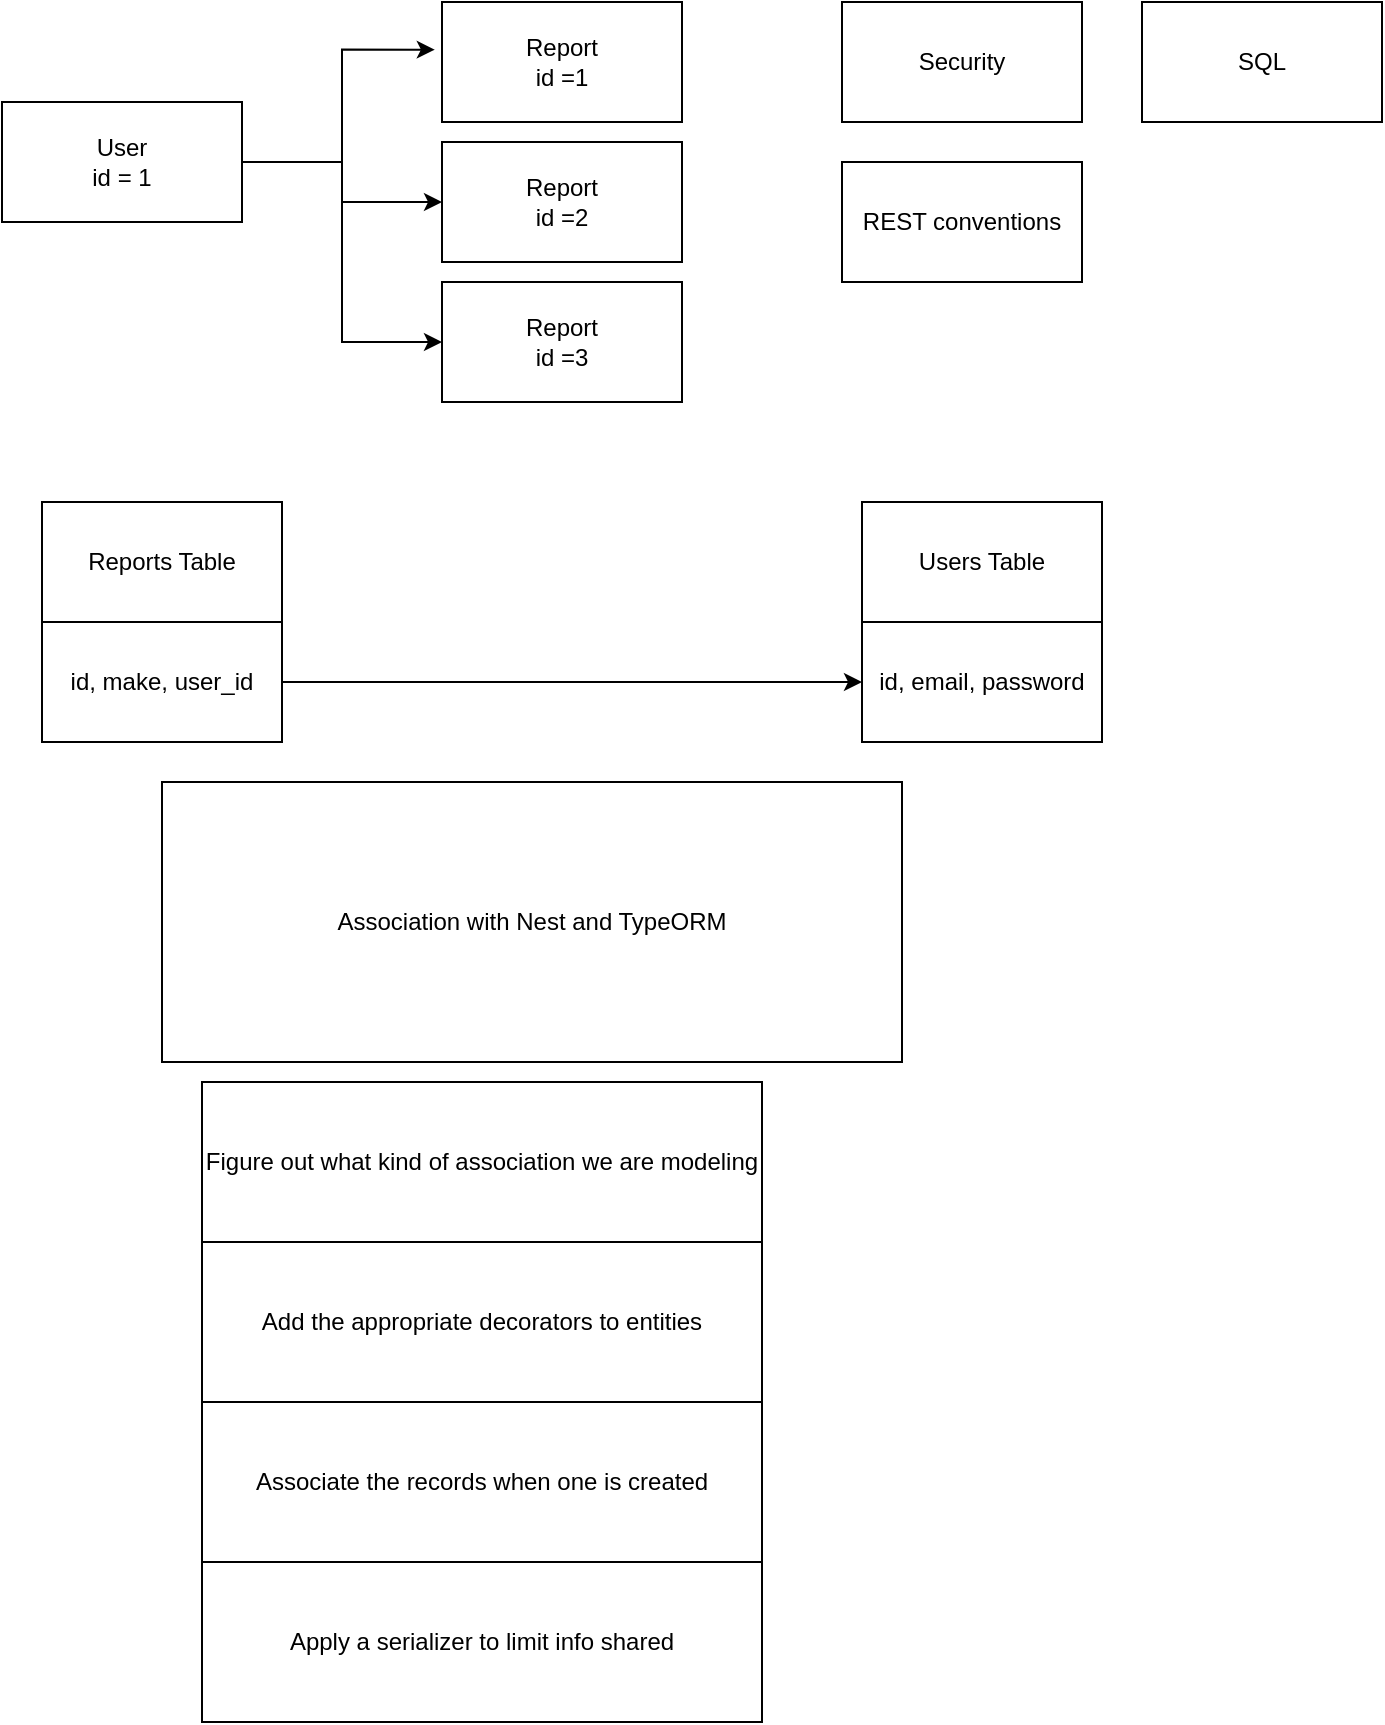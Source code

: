 <mxfile version="20.2.2" type="github">
  <diagram id="yrpeBRaQr6KSdGHwftCH" name="페이지-1">
    <mxGraphModel dx="1038" dy="547" grid="1" gridSize="10" guides="1" tooltips="1" connect="1" arrows="1" fold="1" page="1" pageScale="1" pageWidth="827" pageHeight="1169" math="0" shadow="0">
      <root>
        <mxCell id="0" />
        <mxCell id="1" parent="0" />
        <mxCell id="vaGLNT0UyujsgYTfbvJj-5" style="edgeStyle=orthogonalEdgeStyle;rounded=0;orthogonalLoop=1;jettySize=auto;html=1;exitX=1;exitY=0.5;exitDx=0;exitDy=0;entryX=-0.03;entryY=0.397;entryDx=0;entryDy=0;entryPerimeter=0;" parent="1" source="vaGLNT0UyujsgYTfbvJj-1" target="vaGLNT0UyujsgYTfbvJj-2" edge="1">
          <mxGeometry relative="1" as="geometry" />
        </mxCell>
        <mxCell id="vaGLNT0UyujsgYTfbvJj-6" style="edgeStyle=orthogonalEdgeStyle;rounded=0;orthogonalLoop=1;jettySize=auto;html=1;exitX=1;exitY=0.5;exitDx=0;exitDy=0;entryX=0;entryY=0.5;entryDx=0;entryDy=0;" parent="1" source="vaGLNT0UyujsgYTfbvJj-1" target="vaGLNT0UyujsgYTfbvJj-3" edge="1">
          <mxGeometry relative="1" as="geometry" />
        </mxCell>
        <mxCell id="vaGLNT0UyujsgYTfbvJj-7" style="edgeStyle=orthogonalEdgeStyle;rounded=0;orthogonalLoop=1;jettySize=auto;html=1;exitX=1;exitY=0.5;exitDx=0;exitDy=0;entryX=0;entryY=0.5;entryDx=0;entryDy=0;" parent="1" source="vaGLNT0UyujsgYTfbvJj-1" target="vaGLNT0UyujsgYTfbvJj-4" edge="1">
          <mxGeometry relative="1" as="geometry" />
        </mxCell>
        <mxCell id="vaGLNT0UyujsgYTfbvJj-1" value="User&lt;br&gt;id = 1" style="rounded=0;whiteSpace=wrap;html=1;" parent="1" vertex="1">
          <mxGeometry x="100" y="320" width="120" height="60" as="geometry" />
        </mxCell>
        <mxCell id="vaGLNT0UyujsgYTfbvJj-2" value="Report&lt;br&gt;id =1" style="rounded=0;whiteSpace=wrap;html=1;" parent="1" vertex="1">
          <mxGeometry x="320" y="270" width="120" height="60" as="geometry" />
        </mxCell>
        <mxCell id="vaGLNT0UyujsgYTfbvJj-3" value="Report&lt;br&gt;id =2" style="rounded=0;whiteSpace=wrap;html=1;" parent="1" vertex="1">
          <mxGeometry x="320" y="340" width="120" height="60" as="geometry" />
        </mxCell>
        <mxCell id="vaGLNT0UyujsgYTfbvJj-4" value="Report&lt;br&gt;id =3" style="rounded=0;whiteSpace=wrap;html=1;" parent="1" vertex="1">
          <mxGeometry x="320" y="410" width="120" height="60" as="geometry" />
        </mxCell>
        <mxCell id="vaGLNT0UyujsgYTfbvJj-8" value="Security" style="rounded=0;whiteSpace=wrap;html=1;" parent="1" vertex="1">
          <mxGeometry x="520" y="270" width="120" height="60" as="geometry" />
        </mxCell>
        <mxCell id="vaGLNT0UyujsgYTfbvJj-9" value="SQL" style="rounded=0;whiteSpace=wrap;html=1;" parent="1" vertex="1">
          <mxGeometry x="670" y="270" width="120" height="60" as="geometry" />
        </mxCell>
        <mxCell id="vaGLNT0UyujsgYTfbvJj-10" value="REST conventions" style="rounded=0;whiteSpace=wrap;html=1;" parent="1" vertex="1">
          <mxGeometry x="520" y="350" width="120" height="60" as="geometry" />
        </mxCell>
        <mxCell id="vaGLNT0UyujsgYTfbvJj-12" value="Users Table" style="rounded=0;whiteSpace=wrap;html=1;" parent="1" vertex="1">
          <mxGeometry x="530" y="520" width="120" height="60" as="geometry" />
        </mxCell>
        <mxCell id="vaGLNT0UyujsgYTfbvJj-13" value="Reports Table" style="rounded=0;whiteSpace=wrap;html=1;" parent="1" vertex="1">
          <mxGeometry x="120" y="520" width="120" height="60" as="geometry" />
        </mxCell>
        <mxCell id="vaGLNT0UyujsgYTfbvJj-16" style="edgeStyle=orthogonalEdgeStyle;rounded=0;orthogonalLoop=1;jettySize=auto;html=1;exitX=1;exitY=0.5;exitDx=0;exitDy=0;entryX=0;entryY=0.5;entryDx=0;entryDy=0;" parent="1" source="vaGLNT0UyujsgYTfbvJj-14" target="vaGLNT0UyujsgYTfbvJj-15" edge="1">
          <mxGeometry relative="1" as="geometry" />
        </mxCell>
        <mxCell id="vaGLNT0UyujsgYTfbvJj-14" value="id, make, user_id" style="rounded=0;whiteSpace=wrap;html=1;" parent="1" vertex="1">
          <mxGeometry x="120" y="580" width="120" height="60" as="geometry" />
        </mxCell>
        <mxCell id="vaGLNT0UyujsgYTfbvJj-15" value="id, email, password" style="rounded=0;whiteSpace=wrap;html=1;" parent="1" vertex="1">
          <mxGeometry x="530" y="580" width="120" height="60" as="geometry" />
        </mxCell>
        <mxCell id="F58hanj43uhJkPzuHPvU-1" value="Association with Nest and TypeORM" style="rounded=0;whiteSpace=wrap;html=1;" vertex="1" parent="1">
          <mxGeometry x="180" y="660" width="370" height="140" as="geometry" />
        </mxCell>
        <mxCell id="F58hanj43uhJkPzuHPvU-2" value="Figure out what kind of association we are modeling" style="rounded=0;whiteSpace=wrap;html=1;" vertex="1" parent="1">
          <mxGeometry x="200" y="810" width="280" height="80" as="geometry" />
        </mxCell>
        <mxCell id="F58hanj43uhJkPzuHPvU-3" value="Add the appropriate decorators to entities" style="rounded=0;whiteSpace=wrap;html=1;" vertex="1" parent="1">
          <mxGeometry x="200" y="890" width="280" height="80" as="geometry" />
        </mxCell>
        <mxCell id="F58hanj43uhJkPzuHPvU-4" value="Associate the records when one is created" style="rounded=0;whiteSpace=wrap;html=1;" vertex="1" parent="1">
          <mxGeometry x="200" y="970" width="280" height="80" as="geometry" />
        </mxCell>
        <mxCell id="F58hanj43uhJkPzuHPvU-5" value="Apply a serializer to limit info shared" style="rounded=0;whiteSpace=wrap;html=1;" vertex="1" parent="1">
          <mxGeometry x="200" y="1050" width="280" height="80" as="geometry" />
        </mxCell>
      </root>
    </mxGraphModel>
  </diagram>
</mxfile>

